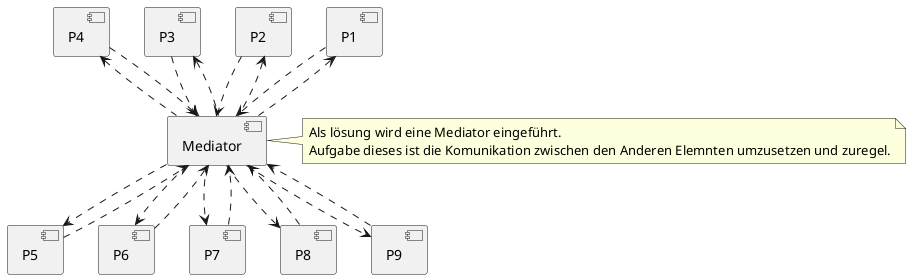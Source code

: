 @startuml

component P1
component P2
component P3
component P4
component P5
component P6
component P7
component P8
component P9

component Mediator as M

P1 ..> M
M .up.> P1

P2 ..> M
M .up.> P2

P3 ..> M
M .up.> P3

P4 ..> M
M .left.> P4

P5 ..> M
M .right.> P5

P6 ..> M
M .down.> P6

P7 ..> M
M .down.> P7

P8 ..> M
M .down.> P8

P9 .down.> M
M ..> P9

note right of M
  Als lösung wird eine Mediator eingeführt.
  Aufgabe dieses ist die Komunikation zwischen den Anderen Elemnten umzusetzen und zuregel.
end note
@enduml
